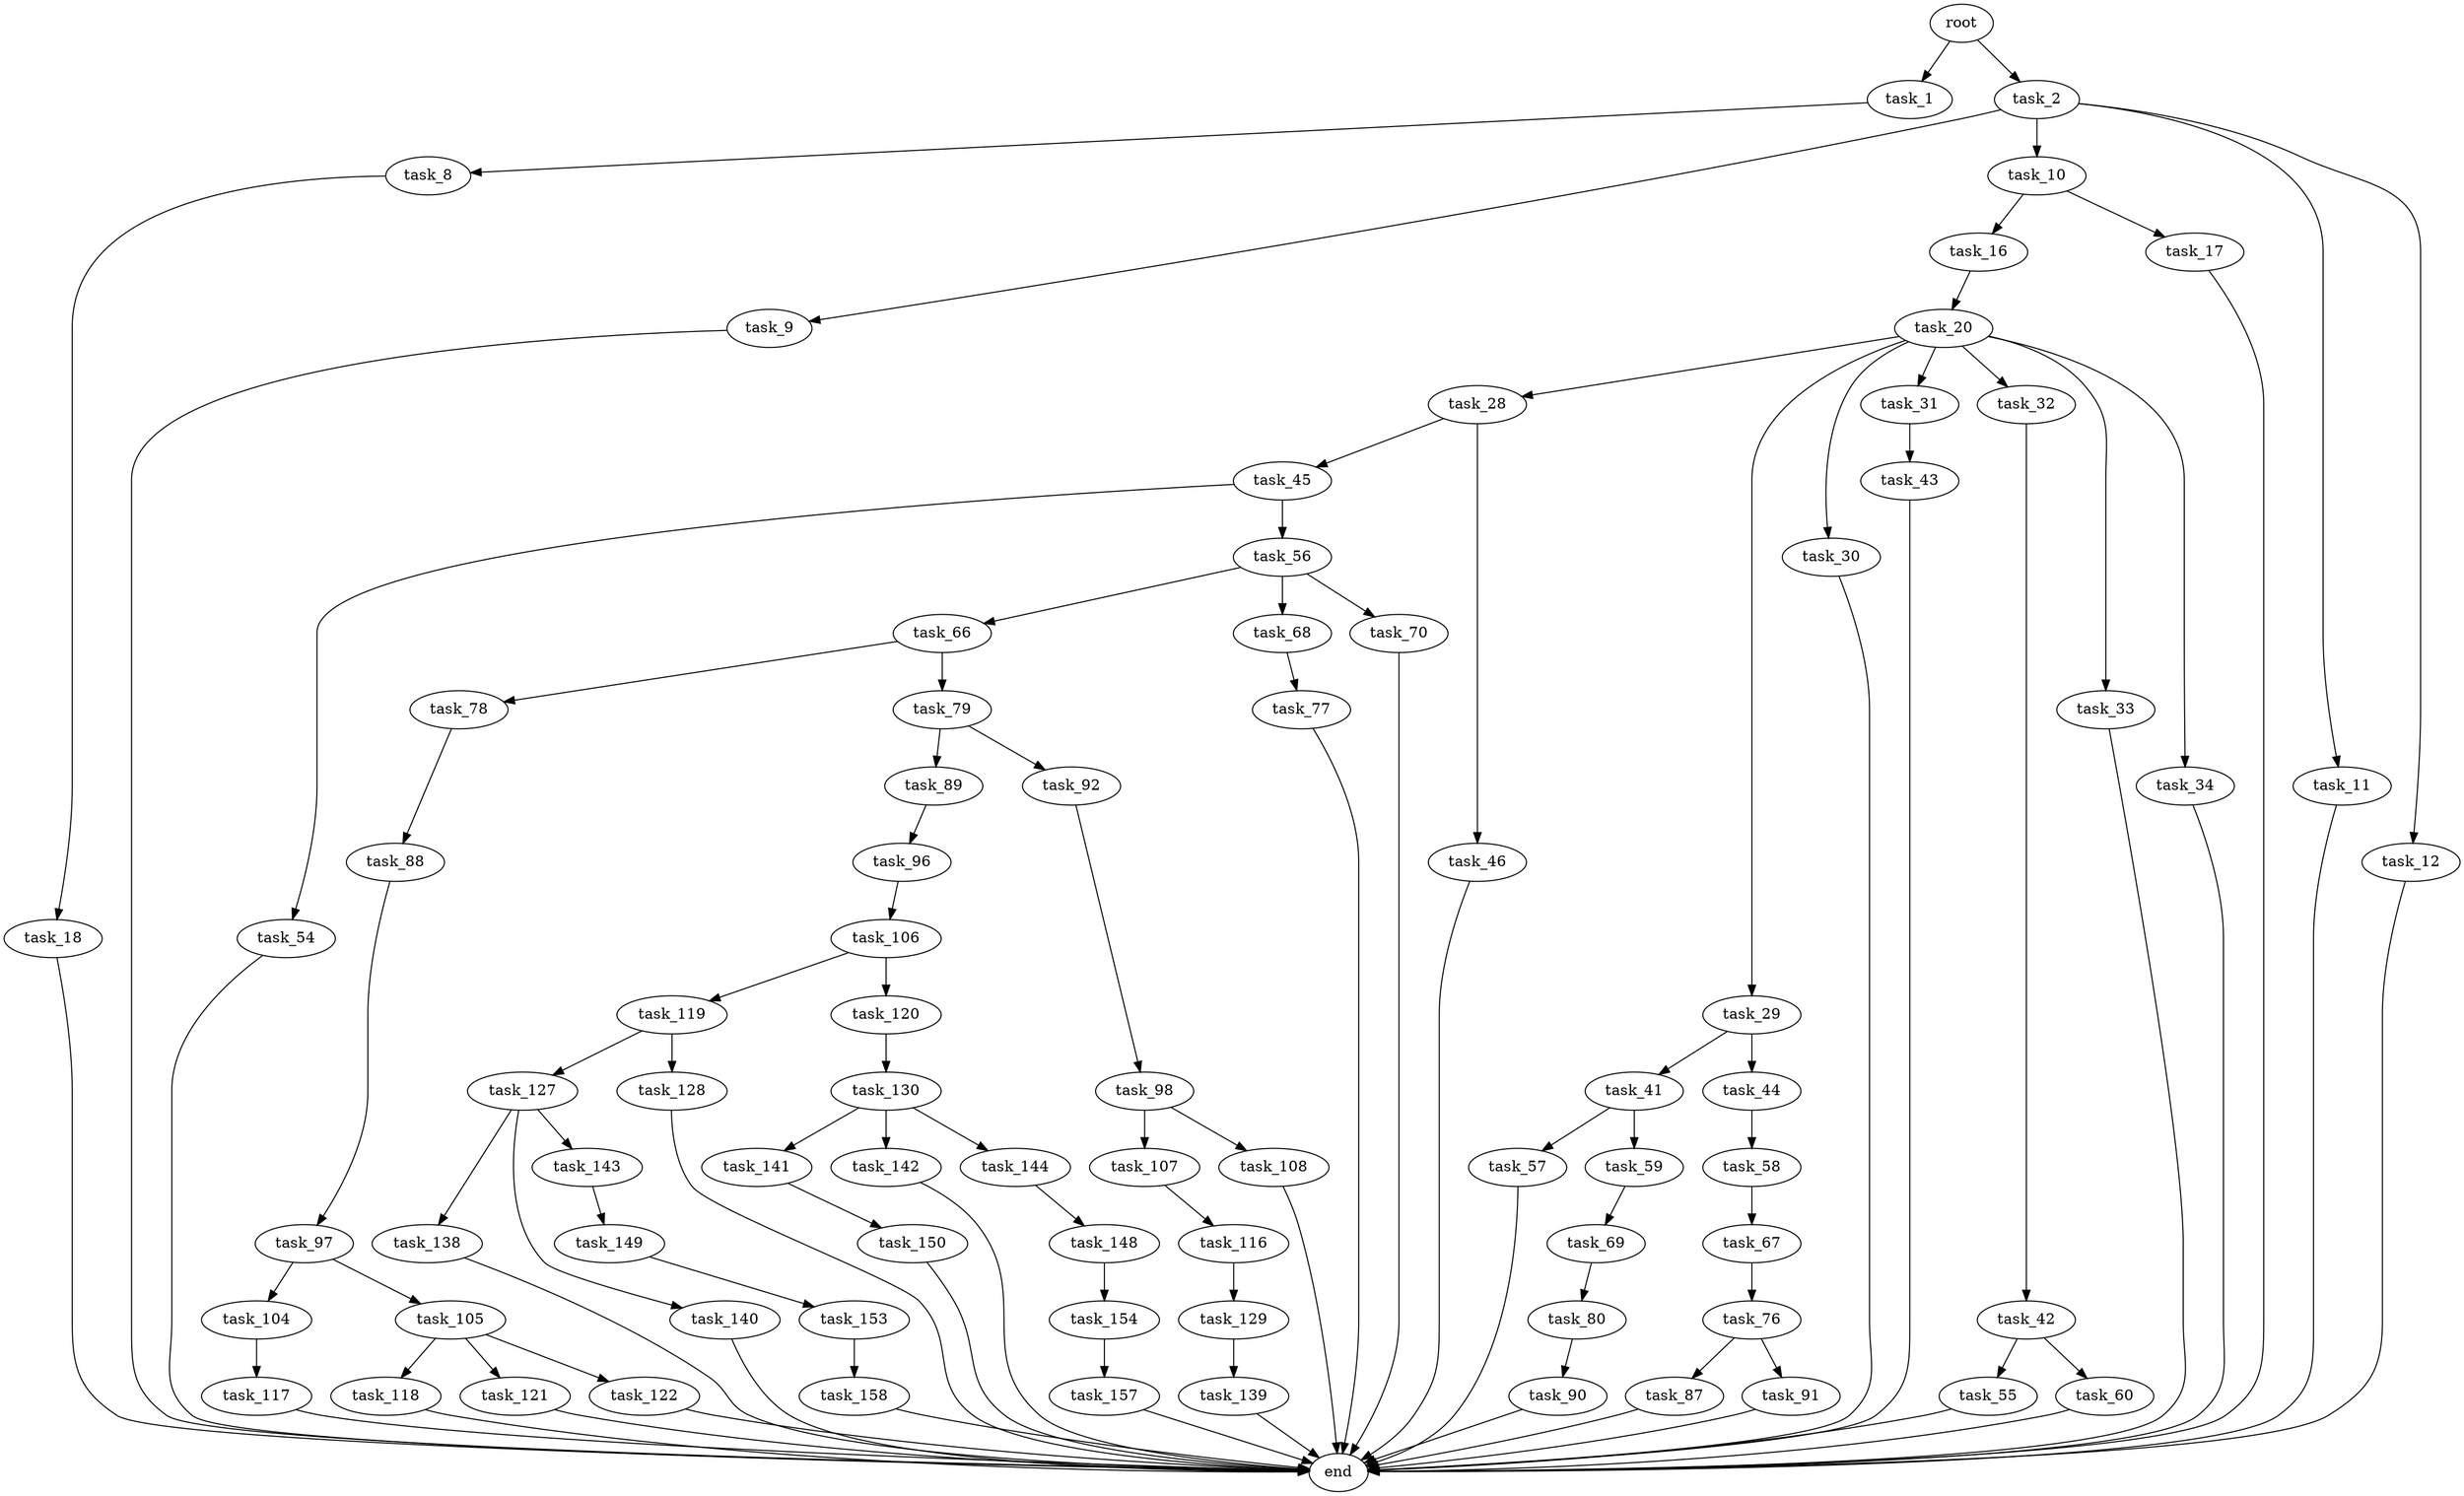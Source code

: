 digraph G {
  root [size="0.000000"];
  task_1 [size="782757789696.000000"];
  task_2 [size="106613104848.000000"];
  task_8 [size="97870484629.000000"];
  task_9 [size="18572960719.000000"];
  task_10 [size="11361585565.000000"];
  task_11 [size="203690954480.000000"];
  task_12 [size="13660214899.000000"];
  task_18 [size="1073741824000.000000"];
  end [size="0.000000"];
  task_16 [size="12040481424.000000"];
  task_17 [size="15984595410.000000"];
  task_20 [size="8347491898.000000"];
  task_28 [size="8589934592.000000"];
  task_29 [size="109012178328.000000"];
  task_30 [size="3655049124.000000"];
  task_31 [size="13418894147.000000"];
  task_32 [size="21882604719.000000"];
  task_33 [size="549755813888.000000"];
  task_34 [size="6341580046.000000"];
  task_45 [size="1073741824000.000000"];
  task_46 [size="368293445632.000000"];
  task_41 [size="37462878402.000000"];
  task_44 [size="836552670006.000000"];
  task_43 [size="134217728000.000000"];
  task_42 [size="28062976218.000000"];
  task_57 [size="234795360036.000000"];
  task_59 [size="299178679904.000000"];
  task_55 [size="782757789696.000000"];
  task_60 [size="368293445632.000000"];
  task_58 [size="44779024988.000000"];
  task_54 [size="1073741824000.000000"];
  task_56 [size="134217728000.000000"];
  task_66 [size="30813291691.000000"];
  task_68 [size="840445868912.000000"];
  task_70 [size="50941063764.000000"];
  task_67 [size="29772173060.000000"];
  task_69 [size="6177256516.000000"];
  task_78 [size="32694087598.000000"];
  task_79 [size="1164210644005.000000"];
  task_76 [size="18133969237.000000"];
  task_77 [size="393412703753.000000"];
  task_80 [size="143364615684.000000"];
  task_87 [size="134187822831.000000"];
  task_91 [size="28991029248.000000"];
  task_88 [size="42868429186.000000"];
  task_89 [size="2439797512.000000"];
  task_92 [size="8589934592.000000"];
  task_90 [size="91987942006.000000"];
  task_97 [size="18010466202.000000"];
  task_96 [size="684697467.000000"];
  task_98 [size="996667977565.000000"];
  task_106 [size="29524696688.000000"];
  task_104 [size="68719476736.000000"];
  task_105 [size="7092348470.000000"];
  task_107 [size="8589934592.000000"];
  task_108 [size="578691020648.000000"];
  task_117 [size="97911041548.000000"];
  task_118 [size="68719476736.000000"];
  task_121 [size="268576587754.000000"];
  task_122 [size="22449585414.000000"];
  task_119 [size="231928233984.000000"];
  task_120 [size="134217728000.000000"];
  task_116 [size="40901489237.000000"];
  task_129 [size="368293445632.000000"];
  task_127 [size="7958661245.000000"];
  task_128 [size="15195203216.000000"];
  task_130 [size="6995774350.000000"];
  task_138 [size="742226597850.000000"];
  task_140 [size="29039839222.000000"];
  task_143 [size="1444382812.000000"];
  task_139 [size="782757789696.000000"];
  task_141 [size="138871979760.000000"];
  task_142 [size="18531515221.000000"];
  task_144 [size="782757789696.000000"];
  task_150 [size="45592180408.000000"];
  task_149 [size="28991029248.000000"];
  task_148 [size="397945678631.000000"];
  task_154 [size="10493684111.000000"];
  task_153 [size="33158365454.000000"];
  task_158 [size="368293445632.000000"];
  task_157 [size="4617117840.000000"];

  root -> task_1 [size="1.000000"];
  root -> task_2 [size="1.000000"];
  task_1 -> task_8 [size="679477248.000000"];
  task_2 -> task_9 [size="75497472.000000"];
  task_2 -> task_10 [size="75497472.000000"];
  task_2 -> task_11 [size="75497472.000000"];
  task_2 -> task_12 [size="75497472.000000"];
  task_8 -> task_18 [size="301989888.000000"];
  task_9 -> end [size="1.000000"];
  task_10 -> task_16 [size="411041792.000000"];
  task_10 -> task_17 [size="411041792.000000"];
  task_11 -> end [size="1.000000"];
  task_12 -> end [size="1.000000"];
  task_18 -> end [size="1.000000"];
  task_16 -> task_20 [size="411041792.000000"];
  task_17 -> end [size="1.000000"];
  task_20 -> task_28 [size="134217728.000000"];
  task_20 -> task_29 [size="134217728.000000"];
  task_20 -> task_30 [size="134217728.000000"];
  task_20 -> task_31 [size="134217728.000000"];
  task_20 -> task_32 [size="134217728.000000"];
  task_20 -> task_33 [size="134217728.000000"];
  task_20 -> task_34 [size="134217728.000000"];
  task_28 -> task_45 [size="33554432.000000"];
  task_28 -> task_46 [size="33554432.000000"];
  task_29 -> task_41 [size="301989888.000000"];
  task_29 -> task_44 [size="301989888.000000"];
  task_30 -> end [size="1.000000"];
  task_31 -> task_43 [size="679477248.000000"];
  task_32 -> task_42 [size="838860800.000000"];
  task_33 -> end [size="1.000000"];
  task_34 -> end [size="1.000000"];
  task_45 -> task_54 [size="838860800.000000"];
  task_45 -> task_56 [size="838860800.000000"];
  task_46 -> end [size="1.000000"];
  task_41 -> task_57 [size="679477248.000000"];
  task_41 -> task_59 [size="679477248.000000"];
  task_44 -> task_58 [size="838860800.000000"];
  task_43 -> end [size="1.000000"];
  task_42 -> task_55 [size="536870912.000000"];
  task_42 -> task_60 [size="536870912.000000"];
  task_57 -> end [size="1.000000"];
  task_59 -> task_69 [size="536870912.000000"];
  task_55 -> end [size="1.000000"];
  task_60 -> end [size="1.000000"];
  task_58 -> task_67 [size="33554432.000000"];
  task_54 -> end [size="1.000000"];
  task_56 -> task_66 [size="209715200.000000"];
  task_56 -> task_68 [size="209715200.000000"];
  task_56 -> task_70 [size="209715200.000000"];
  task_66 -> task_78 [size="679477248.000000"];
  task_66 -> task_79 [size="679477248.000000"];
  task_68 -> task_77 [size="536870912.000000"];
  task_70 -> end [size="1.000000"];
  task_67 -> task_76 [size="679477248.000000"];
  task_69 -> task_80 [size="134217728.000000"];
  task_78 -> task_88 [size="536870912.000000"];
  task_79 -> task_89 [size="838860800.000000"];
  task_79 -> task_92 [size="838860800.000000"];
  task_76 -> task_87 [size="411041792.000000"];
  task_76 -> task_91 [size="411041792.000000"];
  task_77 -> end [size="1.000000"];
  task_80 -> task_90 [size="134217728.000000"];
  task_87 -> end [size="1.000000"];
  task_91 -> end [size="1.000000"];
  task_88 -> task_97 [size="33554432.000000"];
  task_89 -> task_96 [size="134217728.000000"];
  task_92 -> task_98 [size="33554432.000000"];
  task_90 -> end [size="1.000000"];
  task_97 -> task_104 [size="301989888.000000"];
  task_97 -> task_105 [size="301989888.000000"];
  task_96 -> task_106 [size="33554432.000000"];
  task_98 -> task_107 [size="679477248.000000"];
  task_98 -> task_108 [size="679477248.000000"];
  task_106 -> task_119 [size="536870912.000000"];
  task_106 -> task_120 [size="536870912.000000"];
  task_104 -> task_117 [size="134217728.000000"];
  task_105 -> task_118 [size="209715200.000000"];
  task_105 -> task_121 [size="209715200.000000"];
  task_105 -> task_122 [size="209715200.000000"];
  task_107 -> task_116 [size="33554432.000000"];
  task_108 -> end [size="1.000000"];
  task_117 -> end [size="1.000000"];
  task_118 -> end [size="1.000000"];
  task_121 -> end [size="1.000000"];
  task_122 -> end [size="1.000000"];
  task_119 -> task_127 [size="301989888.000000"];
  task_119 -> task_128 [size="301989888.000000"];
  task_120 -> task_130 [size="209715200.000000"];
  task_116 -> task_129 [size="679477248.000000"];
  task_129 -> task_139 [size="411041792.000000"];
  task_127 -> task_138 [size="411041792.000000"];
  task_127 -> task_140 [size="411041792.000000"];
  task_127 -> task_143 [size="411041792.000000"];
  task_128 -> end [size="1.000000"];
  task_130 -> task_141 [size="134217728.000000"];
  task_130 -> task_142 [size="134217728.000000"];
  task_130 -> task_144 [size="134217728.000000"];
  task_138 -> end [size="1.000000"];
  task_140 -> end [size="1.000000"];
  task_143 -> task_149 [size="33554432.000000"];
  task_139 -> end [size="1.000000"];
  task_141 -> task_150 [size="134217728.000000"];
  task_142 -> end [size="1.000000"];
  task_144 -> task_148 [size="679477248.000000"];
  task_150 -> end [size="1.000000"];
  task_149 -> task_153 [size="75497472.000000"];
  task_148 -> task_154 [size="679477248.000000"];
  task_154 -> task_157 [size="679477248.000000"];
  task_153 -> task_158 [size="679477248.000000"];
  task_158 -> end [size="1.000000"];
  task_157 -> end [size="1.000000"];
}
